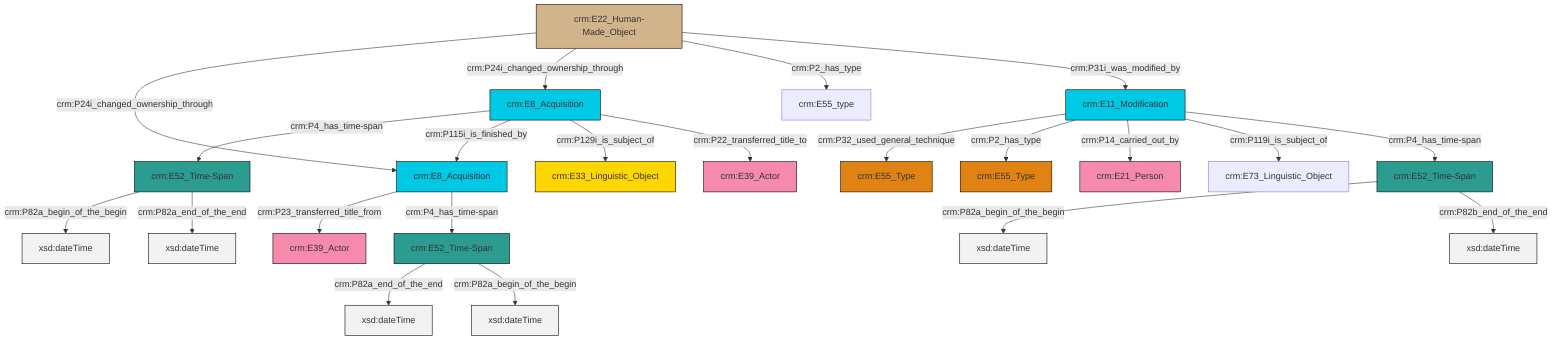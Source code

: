 graph TD
classDef Literal fill:#f2f2f2,stroke:#000000;
classDef CRM_Entity fill:#FFFFFF,stroke:#000000;
classDef Temporal_Entity fill:#00C9E6, stroke:#000000;
classDef Type fill:#E18312, stroke:#000000;
classDef Time-Span fill:#2C9C91, stroke:#000000;
classDef Appellation fill:#FFEB7F, stroke:#000000;
classDef Place fill:#008836, stroke:#000000;
classDef Persistent_Item fill:#B266B2, stroke:#000000;
classDef Conceptual_Object fill:#FFD700, stroke:#000000;
classDef Physical_Thing fill:#D2B48C, stroke:#000000;
classDef Actor fill:#f58aad, stroke:#000000;
classDef PC_Classes fill:#4ce600, stroke:#000000;
classDef Multi fill:#cccccc,stroke:#000000;

2["crm:E11_Modification"]:::Temporal_Entity -->|crm:P32_used_general_technique| 3["crm:E55_Type"]:::Type
4["crm:E8_Acquisition"]:::Temporal_Entity -->|crm:P4_has_time-span| 5["crm:E52_Time-Span"]:::Time-Span
6["crm:E52_Time-Span"]:::Time-Span -->|crm:P82a_begin_of_the_begin| 7[xsd:dateTime]:::Literal
12["crm:E8_Acquisition"]:::Temporal_Entity -->|crm:P23_transferred_title_from| 8["crm:E39_Actor"]:::Actor
19["crm:E52_Time-Span"]:::Time-Span -->|crm:P82a_end_of_the_end| 20[xsd:dateTime]:::Literal
2["crm:E11_Modification"]:::Temporal_Entity -->|crm:P2_has_type| 21["crm:E55_Type"]:::Type
22["crm:E22_Human-Made_Object"]:::Physical_Thing -->|crm:P24i_changed_ownership_through| 12["crm:E8_Acquisition"]:::Temporal_Entity
4["crm:E8_Acquisition"]:::Temporal_Entity -->|crm:P115i_is_finished_by| 12["crm:E8_Acquisition"]:::Temporal_Entity
2["crm:E11_Modification"]:::Temporal_Entity -->|crm:P14_carried_out_by| 17["crm:E21_Person"]:::Actor
5["crm:E52_Time-Span"]:::Time-Span -->|crm:P82a_begin_of_the_begin| 24[xsd:dateTime]:::Literal
22["crm:E22_Human-Made_Object"]:::Physical_Thing -->|crm:P24i_changed_ownership_through| 4["crm:E8_Acquisition"]:::Temporal_Entity
22["crm:E22_Human-Made_Object"]:::Physical_Thing -->|crm:P2_has_type| 0["crm:E55_type"]:::Default
2["crm:E11_Modification"]:::Temporal_Entity -->|crm:P119i_is_subject_of| 26["crm:E73_Linguistic_Object"]:::Default
5["crm:E52_Time-Span"]:::Time-Span -->|crm:P82a_end_of_the_end| 27[xsd:dateTime]:::Literal
4["crm:E8_Acquisition"]:::Temporal_Entity -->|crm:P129i_is_subject_of| 14["crm:E33_Linguistic_Object"]:::Conceptual_Object
19["crm:E52_Time-Span"]:::Time-Span -->|crm:P82a_begin_of_the_begin| 30[xsd:dateTime]:::Literal
4["crm:E8_Acquisition"]:::Temporal_Entity -->|crm:P22_transferred_title_to| 10["crm:E39_Actor"]:::Actor
22["crm:E22_Human-Made_Object"]:::Physical_Thing -->|crm:P31i_was_modified_by| 2["crm:E11_Modification"]:::Temporal_Entity
6["crm:E52_Time-Span"]:::Time-Span -->|crm:P82b_end_of_the_end| 32[xsd:dateTime]:::Literal
12["crm:E8_Acquisition"]:::Temporal_Entity -->|crm:P4_has_time-span| 19["crm:E52_Time-Span"]:::Time-Span
2["crm:E11_Modification"]:::Temporal_Entity -->|crm:P4_has_time-span| 6["crm:E52_Time-Span"]:::Time-Span